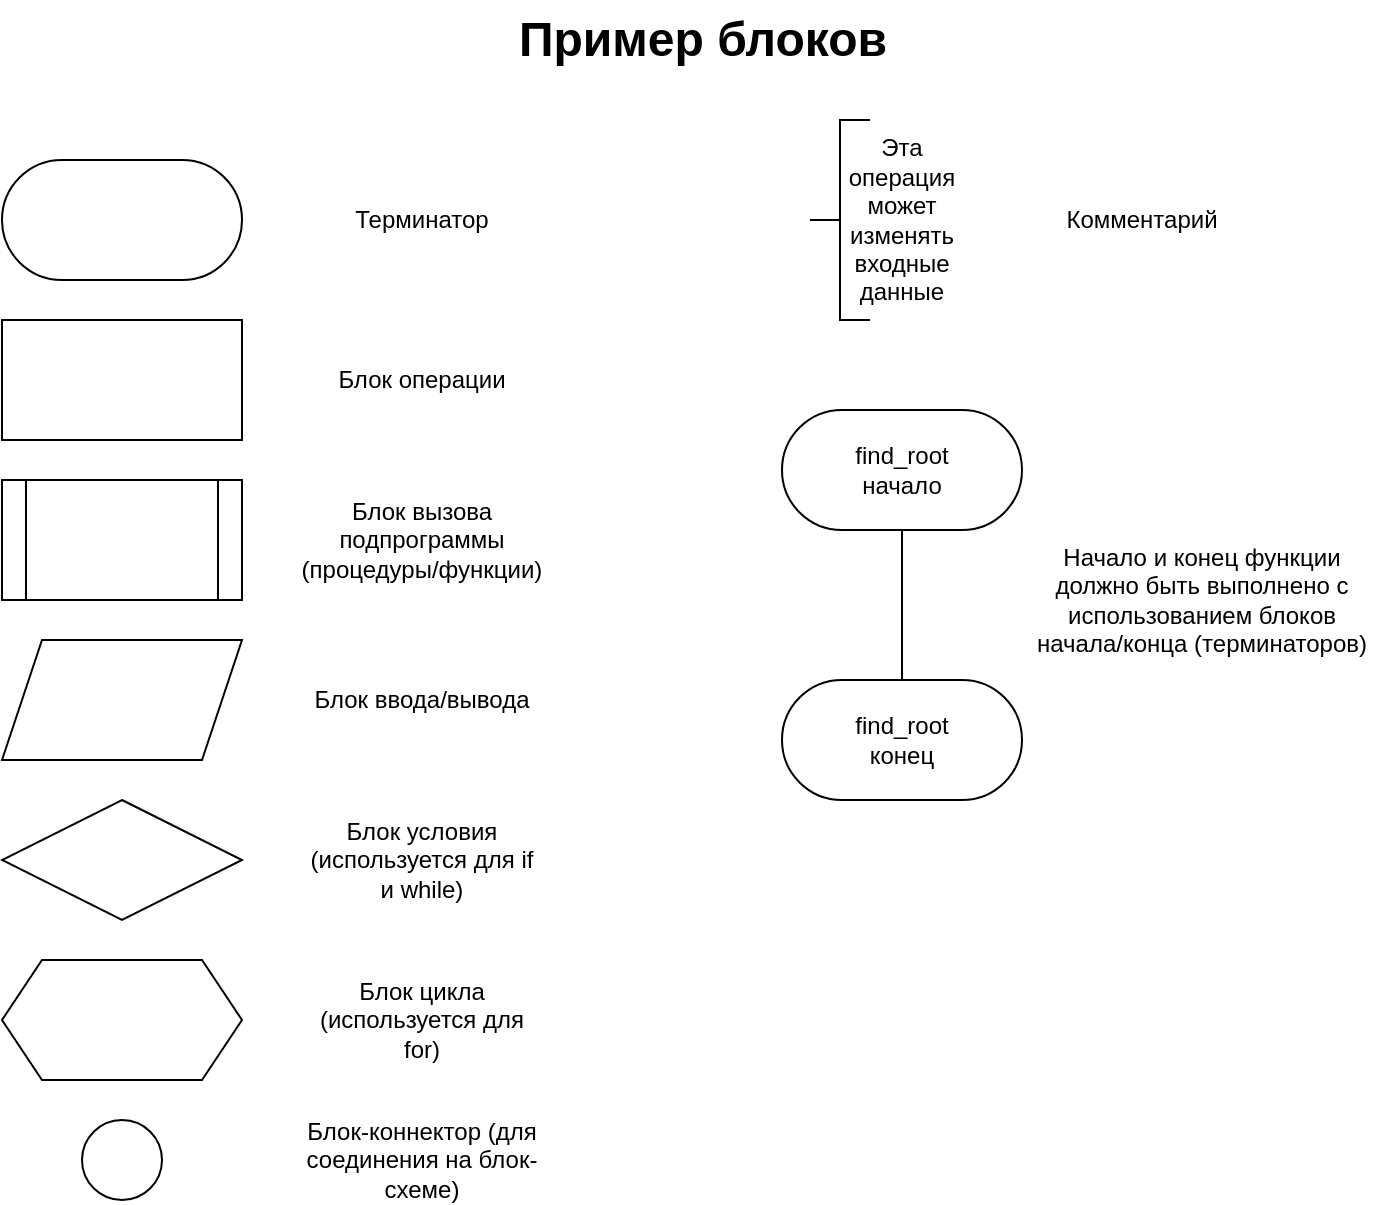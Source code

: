 <mxfile version="16.5.1" type="device"><diagram id="C5RBs43oDa-KdzZeNtuy" name="Page-1"><mxGraphModel dx="878" dy="672" grid="1" gridSize="10" guides="1" tooltips="1" connect="1" arrows="1" fold="1" page="1" pageScale="1" pageWidth="827" pageHeight="1169" math="0" shadow="0"><root><mxCell id="WIyWlLk6GJQsqaUBKTNV-0"/><mxCell id="WIyWlLk6GJQsqaUBKTNV-1" parent="WIyWlLk6GJQsqaUBKTNV-0"/><mxCell id="J4NVHEqLbM3FyyLVXg3f-4" value="" style="rounded=0;whiteSpace=wrap;html=1;" vertex="1" parent="WIyWlLk6GJQsqaUBKTNV-1"><mxGeometry x="60" y="170" width="120" height="60" as="geometry"/></mxCell><mxCell id="J4NVHEqLbM3FyyLVXg3f-5" value="" style="rounded=1;whiteSpace=wrap;html=1;arcSize=50;" vertex="1" parent="WIyWlLk6GJQsqaUBKTNV-1"><mxGeometry x="60" y="90" width="120" height="60" as="geometry"/></mxCell><mxCell id="J4NVHEqLbM3FyyLVXg3f-6" value="" style="shape=process;whiteSpace=wrap;html=1;backgroundOutline=1;" vertex="1" parent="WIyWlLk6GJQsqaUBKTNV-1"><mxGeometry x="60" y="250" width="120" height="60" as="geometry"/></mxCell><mxCell id="J4NVHEqLbM3FyyLVXg3f-7" value="" style="shape=parallelogram;perimeter=parallelogramPerimeter;whiteSpace=wrap;html=1;fixedSize=1;" vertex="1" parent="WIyWlLk6GJQsqaUBKTNV-1"><mxGeometry x="60" y="330" width="120" height="60" as="geometry"/></mxCell><mxCell id="J4NVHEqLbM3FyyLVXg3f-8" value="" style="ellipse;whiteSpace=wrap;html=1;aspect=fixed;" vertex="1" parent="WIyWlLk6GJQsqaUBKTNV-1"><mxGeometry x="100" y="570" width="40" height="40" as="geometry"/></mxCell><mxCell id="J4NVHEqLbM3FyyLVXg3f-9" value="" style="shape=hexagon;perimeter=hexagonPerimeter2;whiteSpace=wrap;html=1;fixedSize=1;" vertex="1" parent="WIyWlLk6GJQsqaUBKTNV-1"><mxGeometry x="60" y="490" width="120" height="60" as="geometry"/></mxCell><mxCell id="J4NVHEqLbM3FyyLVXg3f-10" value="" style="rhombus;whiteSpace=wrap;html=1;" vertex="1" parent="WIyWlLk6GJQsqaUBKTNV-1"><mxGeometry x="60" y="410" width="120" height="60" as="geometry"/></mxCell><mxCell id="J4NVHEqLbM3FyyLVXg3f-19" value="Терминатор" style="text;html=1;strokeColor=none;fillColor=none;align=center;verticalAlign=middle;whiteSpace=wrap;rounded=0;fontFamily=Helvetica;fontSize=12;fontColor=default;" vertex="1" parent="WIyWlLk6GJQsqaUBKTNV-1"><mxGeometry x="210" y="105" width="120" height="30" as="geometry"/></mxCell><mxCell id="J4NVHEqLbM3FyyLVXg3f-20" value="Блок операции" style="text;html=1;strokeColor=none;fillColor=none;align=center;verticalAlign=middle;whiteSpace=wrap;rounded=0;fontFamily=Helvetica;fontSize=12;fontColor=default;" vertex="1" parent="WIyWlLk6GJQsqaUBKTNV-1"><mxGeometry x="210" y="185" width="120" height="30" as="geometry"/></mxCell><mxCell id="J4NVHEqLbM3FyyLVXg3f-21" value="Блок вызова подпрограммы (процедуры/функции)" style="text;html=1;strokeColor=none;fillColor=none;align=center;verticalAlign=middle;whiteSpace=wrap;rounded=0;fontFamily=Helvetica;fontSize=12;fontColor=default;" vertex="1" parent="WIyWlLk6GJQsqaUBKTNV-1"><mxGeometry x="200" y="265" width="140" height="30" as="geometry"/></mxCell><mxCell id="J4NVHEqLbM3FyyLVXg3f-22" value="Блок ввода/вывода" style="text;html=1;strokeColor=none;fillColor=none;align=center;verticalAlign=middle;whiteSpace=wrap;rounded=0;fontFamily=Helvetica;fontSize=12;fontColor=default;" vertex="1" parent="WIyWlLk6GJQsqaUBKTNV-1"><mxGeometry x="210" y="345" width="120" height="30" as="geometry"/></mxCell><mxCell id="J4NVHEqLbM3FyyLVXg3f-23" value="Блок условия (используется для if и while)" style="text;html=1;strokeColor=none;fillColor=none;align=center;verticalAlign=middle;whiteSpace=wrap;rounded=0;fontFamily=Helvetica;fontSize=12;fontColor=default;" vertex="1" parent="WIyWlLk6GJQsqaUBKTNV-1"><mxGeometry x="210" y="425" width="120" height="30" as="geometry"/></mxCell><mxCell id="J4NVHEqLbM3FyyLVXg3f-24" value="Блок цикла (используется для for)" style="text;html=1;strokeColor=none;fillColor=none;align=center;verticalAlign=middle;whiteSpace=wrap;rounded=0;fontFamily=Helvetica;fontSize=12;fontColor=default;" vertex="1" parent="WIyWlLk6GJQsqaUBKTNV-1"><mxGeometry x="210" y="505" width="120" height="30" as="geometry"/></mxCell><mxCell id="J4NVHEqLbM3FyyLVXg3f-25" value="Блок-коннектор (для соединения на блок-схеме)" style="text;html=1;strokeColor=none;fillColor=none;align=center;verticalAlign=middle;whiteSpace=wrap;rounded=0;fontFamily=Helvetica;fontSize=12;fontColor=default;" vertex="1" parent="WIyWlLk6GJQsqaUBKTNV-1"><mxGeometry x="210" y="575" width="120" height="30" as="geometry"/></mxCell><mxCell id="J4NVHEqLbM3FyyLVXg3f-28" value="" style="strokeWidth=1;html=1;shape=mxgraph.flowchart.annotation_2;align=left;labelPosition=right;pointerEvents=1;rounded=1;fontFamily=Helvetica;fontSize=12;fontColor=default;fillColor=default;" vertex="1" parent="WIyWlLk6GJQsqaUBKTNV-1"><mxGeometry x="464" y="70" width="30" height="100" as="geometry"/></mxCell><mxCell id="J4NVHEqLbM3FyyLVXg3f-29" value="Комментарий" style="text;html=1;strokeColor=none;fillColor=none;align=center;verticalAlign=middle;whiteSpace=wrap;rounded=0;fontFamily=Helvetica;fontSize=12;fontColor=default;" vertex="1" parent="WIyWlLk6GJQsqaUBKTNV-1"><mxGeometry x="600" y="105" width="60" height="30" as="geometry"/></mxCell><mxCell id="J4NVHEqLbM3FyyLVXg3f-30" value="Эта операция может изменять входные данные" style="text;html=1;strokeColor=none;fillColor=none;align=center;verticalAlign=middle;whiteSpace=wrap;rounded=0;fontFamily=Helvetica;fontSize=12;fontColor=default;" vertex="1" parent="WIyWlLk6GJQsqaUBKTNV-1"><mxGeometry x="480" y="105" width="60" height="30" as="geometry"/></mxCell><mxCell id="J4NVHEqLbM3FyyLVXg3f-33" style="edgeStyle=orthogonalEdgeStyle;rounded=0;orthogonalLoop=1;jettySize=auto;html=1;entryX=0.5;entryY=0;entryDx=0;entryDy=0;fontFamily=Helvetica;fontSize=12;fontColor=default;endArrow=none;endFill=0;jumpStyle=none;" edge="1" parent="WIyWlLk6GJQsqaUBKTNV-1" source="J4NVHEqLbM3FyyLVXg3f-31" target="J4NVHEqLbM3FyyLVXg3f-32"><mxGeometry relative="1" as="geometry"/></mxCell><mxCell id="J4NVHEqLbM3FyyLVXg3f-31" value="find_root&lt;br&gt;начало" style="rounded=1;whiteSpace=wrap;html=1;arcSize=50;" vertex="1" parent="WIyWlLk6GJQsqaUBKTNV-1"><mxGeometry x="450" y="215" width="120" height="60" as="geometry"/></mxCell><mxCell id="J4NVHEqLbM3FyyLVXg3f-32" value="find_root&lt;br&gt;конец" style="rounded=1;whiteSpace=wrap;html=1;arcSize=50;" vertex="1" parent="WIyWlLk6GJQsqaUBKTNV-1"><mxGeometry x="450" y="350" width="120" height="60" as="geometry"/></mxCell><mxCell id="J4NVHEqLbM3FyyLVXg3f-35" value="&lt;span&gt;Начало и конец функции должно быть выполнено с использованием блоков начала/конца (терминаторов)&lt;/span&gt;" style="text;html=1;strokeColor=none;fillColor=none;align=center;verticalAlign=middle;whiteSpace=wrap;rounded=0;fontFamily=Helvetica;fontSize=12;fontColor=default;" vertex="1" parent="WIyWlLk6GJQsqaUBKTNV-1"><mxGeometry x="570" y="295" width="180" height="30" as="geometry"/></mxCell><mxCell id="J4NVHEqLbM3FyyLVXg3f-67" value="Пример блоков" style="text;strokeColor=none;fillColor=none;html=1;fontSize=24;fontStyle=1;verticalAlign=middle;align=center;rounded=1;fontFamily=Helvetica;fontColor=default;" vertex="1" parent="WIyWlLk6GJQsqaUBKTNV-1"><mxGeometry x="360" y="10" width="100" height="40" as="geometry"/></mxCell></root></mxGraphModel></diagram></mxfile>